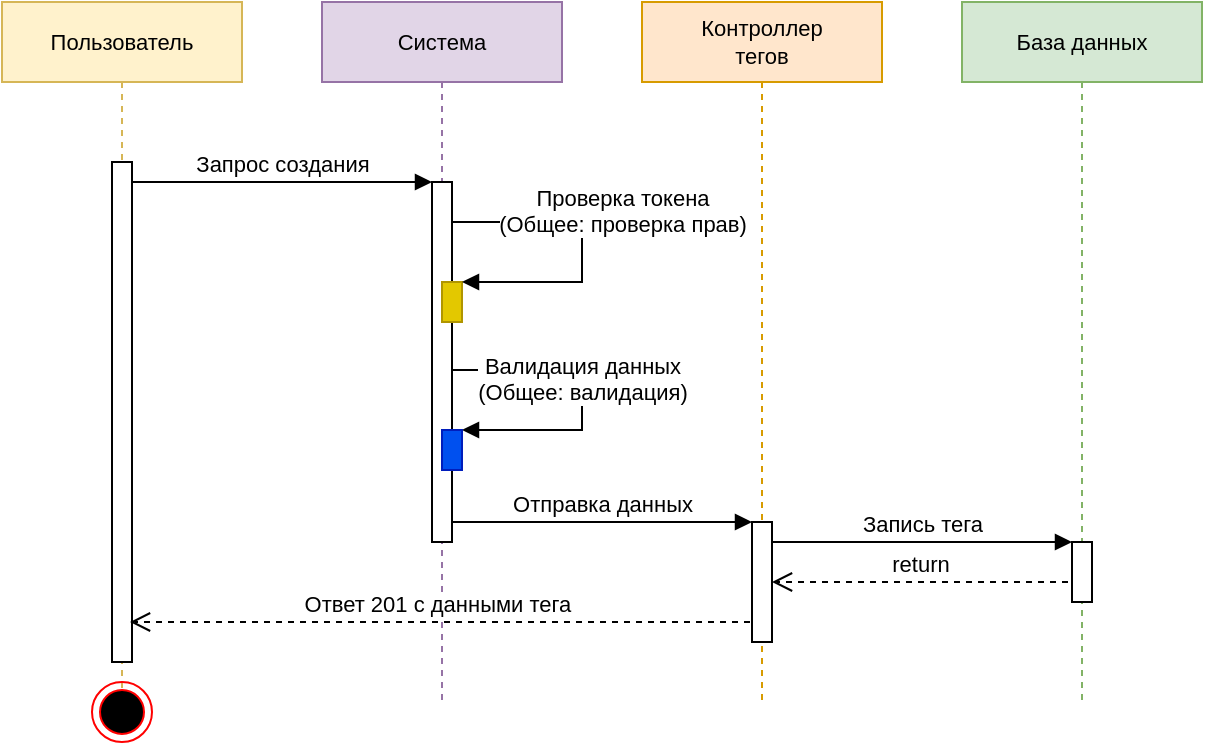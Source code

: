 <mxfile version="26.0.9" pages="3">
  <diagram name="Создание" id="NnHo_ner0hu8iri55sgd">
    <mxGraphModel dx="757" dy="681" grid="1" gridSize="10" guides="1" tooltips="1" connect="1" arrows="1" fold="1" page="1" pageScale="1" pageWidth="827" pageHeight="1169" math="0" shadow="0">
      <root>
        <mxCell id="0" />
        <mxCell id="1" parent="0" />
        <mxCell id="U3RvqpCEx07yqgPlogUM-1" value="Система" style="shape=umlLifeline;perimeter=lifelinePerimeter;whiteSpace=wrap;html=1;container=1;collapsible=0;recursiveResize=0;outlineConnect=0;labelBackgroundColor=none;strokeColor=#9673a6;fontFamily=Helvetica;fontSize=11;fillColor=#e1d5e7;" vertex="1" parent="1">
          <mxGeometry x="200" y="40" width="120" height="350" as="geometry" />
        </mxCell>
        <mxCell id="U3RvqpCEx07yqgPlogUM-2" value="Валидация данных&lt;br&gt;(Общее: валидация)" style="html=1;verticalAlign=bottom;endArrow=block;rounded=0;labelBackgroundColor=default;strokeColor=default;fontFamily=Helvetica;fontSize=11;fontColor=default;shape=connector;curved=0;" edge="1" parent="U3RvqpCEx07yqgPlogUM-1" target="U3RvqpCEx07yqgPlogUM-4">
          <mxGeometry x="0.097" width="80" relative="1" as="geometry">
            <mxPoint x="65" y="184" as="sourcePoint" />
            <mxPoint x="130" y="234" as="targetPoint" />
            <Array as="points">
              <mxPoint x="130" y="184" />
              <mxPoint x="130" y="214" />
              <mxPoint x="100" y="214" />
            </Array>
            <mxPoint as="offset" />
          </mxGeometry>
        </mxCell>
        <mxCell id="U3RvqpCEx07yqgPlogUM-3" value="" style="html=1;points=[];perimeter=orthogonalPerimeter;labelBackgroundColor=none;strokeColor=#000000;fontFamily=Helvetica;fontSize=11;fontColor=default;fillColor=default;" vertex="1" parent="U3RvqpCEx07yqgPlogUM-1">
          <mxGeometry x="55" y="90" width="10" height="180" as="geometry" />
        </mxCell>
        <mxCell id="U3RvqpCEx07yqgPlogUM-4" value="" style="html=1;points=[];perimeter=orthogonalPerimeter;labelBackgroundColor=none;strokeColor=#001DBC;fontFamily=Helvetica;fontSize=11;fontColor=#ffffff;fillColor=#0050ef;" vertex="1" parent="U3RvqpCEx07yqgPlogUM-1">
          <mxGeometry x="60" y="214" width="10" height="20" as="geometry" />
        </mxCell>
        <mxCell id="U3RvqpCEx07yqgPlogUM-6" value="" style="html=1;points=[];perimeter=orthogonalPerimeter;labelBackgroundColor=none;strokeColor=#B09500;fontFamily=Helvetica;fontSize=11;fontColor=#000000;fillColor=#e3c800;" vertex="1" parent="U3RvqpCEx07yqgPlogUM-1">
          <mxGeometry x="60" y="140" width="10" height="20" as="geometry" />
        </mxCell>
        <mxCell id="U3RvqpCEx07yqgPlogUM-7" value="Проверка токена&lt;br&gt;(Общее: проверка прав)" style="html=1;verticalAlign=bottom;endArrow=block;rounded=0;labelBackgroundColor=default;strokeColor=default;fontFamily=Helvetica;fontSize=11;fontColor=default;shape=connector;curved=0;" edge="1" parent="U3RvqpCEx07yqgPlogUM-1" target="U3RvqpCEx07yqgPlogUM-6">
          <mxGeometry x="-0.161" y="10" width="80" relative="1" as="geometry">
            <mxPoint x="65" y="110" as="sourcePoint" />
            <mxPoint x="130" y="160" as="targetPoint" />
            <Array as="points">
              <mxPoint x="130" y="110" />
              <mxPoint x="130" y="140" />
              <mxPoint x="100" y="140" />
            </Array>
            <mxPoint x="10" y="10" as="offset" />
          </mxGeometry>
        </mxCell>
        <mxCell id="U3RvqpCEx07yqgPlogUM-8" value="Пользователь" style="shape=umlLifeline;perimeter=lifelinePerimeter;whiteSpace=wrap;html=1;container=1;collapsible=0;recursiveResize=0;outlineConnect=0;labelBackgroundColor=none;strokeColor=#d6b656;fontFamily=Helvetica;fontSize=11;fillColor=#fff2cc;" vertex="1" parent="1">
          <mxGeometry x="40" y="40" width="120" height="350" as="geometry" />
        </mxCell>
        <mxCell id="U3RvqpCEx07yqgPlogUM-9" value="" style="html=1;points=[];perimeter=orthogonalPerimeter;labelBackgroundColor=none;strokeColor=#000000;fontFamily=Helvetica;fontSize=11;fontColor=default;fillColor=default;" vertex="1" parent="U3RvqpCEx07yqgPlogUM-8">
          <mxGeometry x="55" y="80" width="10" height="250" as="geometry" />
        </mxCell>
        <mxCell id="U3RvqpCEx07yqgPlogUM-22" value="" style="ellipse;html=1;shape=endState;fillColor=#000000;strokeColor=#ff0000;labelBackgroundColor=none;fontFamily=Helvetica;fontSize=11;fontColor=default;" vertex="1" parent="U3RvqpCEx07yqgPlogUM-8">
          <mxGeometry x="45" y="340" width="30" height="30" as="geometry" />
        </mxCell>
        <mxCell id="U3RvqpCEx07yqgPlogUM-10" value="Запрос создания" style="html=1;verticalAlign=bottom;endArrow=block;rounded=0;labelBackgroundColor=default;strokeColor=default;fontFamily=Helvetica;fontSize=11;fontColor=default;shape=connector;curved=0;" edge="1" parent="1" source="U3RvqpCEx07yqgPlogUM-9" target="U3RvqpCEx07yqgPlogUM-3">
          <mxGeometry x="0.003" width="80" relative="1" as="geometry">
            <mxPoint x="100" y="140" as="sourcePoint" />
            <mxPoint x="180" y="140" as="targetPoint" />
            <Array as="points">
              <mxPoint x="180" y="130" />
            </Array>
            <mxPoint as="offset" />
          </mxGeometry>
        </mxCell>
        <mxCell id="U3RvqpCEx07yqgPlogUM-11" value="Контроллер&lt;div&gt;тегов&lt;/div&gt;" style="shape=umlLifeline;perimeter=lifelinePerimeter;whiteSpace=wrap;html=1;container=1;collapsible=0;recursiveResize=0;outlineConnect=0;labelBackgroundColor=none;strokeColor=#d79b00;fontFamily=Helvetica;fontSize=11;fillColor=#ffe6cc;" vertex="1" parent="1">
          <mxGeometry x="360" y="40" width="120" height="350" as="geometry" />
        </mxCell>
        <mxCell id="U3RvqpCEx07yqgPlogUM-12" value="" style="html=1;points=[];perimeter=orthogonalPerimeter;labelBackgroundColor=none;strokeColor=#000000;fontFamily=Helvetica;fontSize=11;fontColor=default;fillColor=default;" vertex="1" parent="U3RvqpCEx07yqgPlogUM-11">
          <mxGeometry x="55" y="260" width="10" height="60" as="geometry" />
        </mxCell>
        <mxCell id="U3RvqpCEx07yqgPlogUM-15" value="Отправка данных" style="html=1;verticalAlign=bottom;endArrow=block;rounded=0;labelBackgroundColor=default;strokeColor=default;fontFamily=Helvetica;fontSize=11;fontColor=default;shape=connector;curved=0;" edge="1" parent="U3RvqpCEx07yqgPlogUM-11">
          <mxGeometry x="0.003" width="80" relative="1" as="geometry">
            <mxPoint x="-95" y="260" as="sourcePoint" />
            <mxPoint x="55" y="260" as="targetPoint" />
            <Array as="points">
              <mxPoint x="-20" y="260" />
            </Array>
            <mxPoint as="offset" />
          </mxGeometry>
        </mxCell>
        <mxCell id="U3RvqpCEx07yqgPlogUM-17" value="База данных" style="shape=umlLifeline;perimeter=lifelinePerimeter;whiteSpace=wrap;html=1;container=1;collapsible=0;recursiveResize=0;outlineConnect=0;labelBackgroundColor=none;strokeColor=#82b366;fontFamily=Helvetica;fontSize=11;fillColor=#d5e8d4;" vertex="1" parent="1">
          <mxGeometry x="520" y="40" width="120" height="350" as="geometry" />
        </mxCell>
        <mxCell id="U3RvqpCEx07yqgPlogUM-19" value="" style="html=1;points=[];perimeter=orthogonalPerimeter;labelBackgroundColor=none;strokeColor=#000000;fontFamily=Helvetica;fontSize=11;fontColor=default;fillColor=default;" vertex="1" parent="U3RvqpCEx07yqgPlogUM-17">
          <mxGeometry x="55" y="270" width="10" height="30" as="geometry" />
        </mxCell>
        <mxCell id="U3RvqpCEx07yqgPlogUM-20" value="return" style="html=1;verticalAlign=bottom;endArrow=open;dashed=1;endSize=8;rounded=0;labelBackgroundColor=default;strokeColor=default;fontFamily=Helvetica;fontSize=11;fontColor=default;shape=connector;curved=0;" edge="1" parent="U3RvqpCEx07yqgPlogUM-17">
          <mxGeometry x="0.002" relative="1" as="geometry">
            <mxPoint x="53" y="290" as="sourcePoint" />
            <mxPoint x="-95" y="290" as="targetPoint" />
            <Array as="points">
              <mxPoint x="-42" y="290" />
              <mxPoint x="-62" y="290" />
            </Array>
            <mxPoint as="offset" />
          </mxGeometry>
        </mxCell>
        <mxCell id="U3RvqpCEx07yqgPlogUM-21" value="Запись тега" style="html=1;verticalAlign=bottom;endArrow=block;rounded=0;labelBackgroundColor=default;strokeColor=default;fontFamily=Helvetica;fontSize=11;fontColor=default;shape=connector;curved=0;" edge="1" parent="U3RvqpCEx07yqgPlogUM-17">
          <mxGeometry x="0.003" width="80" relative="1" as="geometry">
            <mxPoint x="-95" y="270" as="sourcePoint" />
            <mxPoint x="55" y="270" as="targetPoint" />
            <Array as="points" />
            <mxPoint as="offset" />
          </mxGeometry>
        </mxCell>
        <mxCell id="U3RvqpCEx07yqgPlogUM-5" value="Ответ 201 с данными тега&amp;nbsp;" style="html=1;verticalAlign=bottom;endArrow=open;dashed=1;endSize=8;rounded=0;labelBackgroundColor=default;strokeColor=default;fontFamily=Helvetica;fontSize=11;fontColor=default;shape=connector;curved=0;" edge="1" parent="1">
          <mxGeometry x="0.002" relative="1" as="geometry">
            <mxPoint x="414" y="350" as="sourcePoint" />
            <mxPoint x="104" y="350" as="targetPoint" />
            <Array as="points">
              <mxPoint x="299" y="350" />
            </Array>
            <mxPoint as="offset" />
          </mxGeometry>
        </mxCell>
      </root>
    </mxGraphModel>
  </diagram>
  <diagram id="paRVgdRUOL0NCapu9fqa" name="Удаление тега">
    <mxGraphModel dx="757" dy="681" grid="1" gridSize="10" guides="1" tooltips="1" connect="1" arrows="1" fold="1" page="1" pageScale="1" pageWidth="827" pageHeight="1169" math="0" shadow="0">
      <root>
        <mxCell id="0" />
        <mxCell id="1" parent="0" />
        <mxCell id="07_wNVaFdpD7Lokjcir_-1" value="Пользователь" style="shape=umlLifeline;perimeter=lifelinePerimeter;whiteSpace=wrap;html=1;container=1;collapsible=0;recursiveResize=0;outlineConnect=0;labelBackgroundColor=none;strokeColor=#d6b656;fontFamily=Helvetica;fontSize=11;fillColor=#fff2cc;" vertex="1" parent="1">
          <mxGeometry x="40" y="40" width="120" height="370" as="geometry" />
        </mxCell>
        <mxCell id="07_wNVaFdpD7Lokjcir_-2" value="" style="html=1;points=[];perimeter=orthogonalPerimeter;labelBackgroundColor=none;strokeColor=#000000;fontFamily=Helvetica;fontSize=11;fontColor=default;fillColor=default;" vertex="1" parent="07_wNVaFdpD7Lokjcir_-1">
          <mxGeometry x="55" y="80" width="10" height="270" as="geometry" />
        </mxCell>
        <mxCell id="07_wNVaFdpD7Lokjcir_-20" value="" style="ellipse;html=1;shape=endState;fillColor=#000000;strokeColor=#ff0000;fontFamily=Helvetica;fontSize=11;fontColor=default;labelBackgroundColor=default;" vertex="1" parent="07_wNVaFdpD7Lokjcir_-1">
          <mxGeometry x="45" y="360" width="30" height="30" as="geometry" />
        </mxCell>
        <mxCell id="07_wNVaFdpD7Lokjcir_-3" value="Система" style="shape=umlLifeline;perimeter=lifelinePerimeter;whiteSpace=wrap;html=1;container=1;collapsible=0;recursiveResize=0;outlineConnect=0;labelBackgroundColor=none;strokeColor=#9673a6;fontFamily=Helvetica;fontSize=11;fillColor=#e1d5e7;" vertex="1" parent="1">
          <mxGeometry x="200" y="40" width="120" height="370" as="geometry" />
        </mxCell>
        <mxCell id="07_wNVaFdpD7Lokjcir_-4" value="Проверка токена&lt;br&gt;(Общее: проверка прав)" style="html=1;verticalAlign=bottom;endArrow=block;rounded=0;labelBackgroundColor=default;strokeColor=default;fontFamily=Helvetica;fontSize=11;fontColor=default;shape=connector;curved=0;" edge="1" parent="07_wNVaFdpD7Lokjcir_-3" source="07_wNVaFdpD7Lokjcir_-5" target="07_wNVaFdpD7Lokjcir_-6">
          <mxGeometry x="-0.161" y="10" width="80" relative="1" as="geometry">
            <mxPoint x="64" y="110" as="sourcePoint" />
            <mxPoint x="130" y="150" as="targetPoint" />
            <Array as="points">
              <mxPoint x="130" y="100" />
              <mxPoint x="130" y="130" />
              <mxPoint x="100" y="130" />
            </Array>
            <mxPoint x="10" y="10" as="offset" />
          </mxGeometry>
        </mxCell>
        <mxCell id="07_wNVaFdpD7Lokjcir_-5" value="" style="html=1;points=[];perimeter=orthogonalPerimeter;labelBackgroundColor=none;strokeColor=#000000;fontFamily=Helvetica;fontSize=11;fontColor=default;fillColor=default;" vertex="1" parent="07_wNVaFdpD7Lokjcir_-3">
          <mxGeometry x="55" y="90" width="10" height="140" as="geometry" />
        </mxCell>
        <mxCell id="07_wNVaFdpD7Lokjcir_-6" value="" style="html=1;points=[];perimeter=orthogonalPerimeter;labelBackgroundColor=none;strokeColor=#B09500;fontFamily=Helvetica;fontSize=11;fontColor=#000000;fillColor=#e3c800;" vertex="1" parent="07_wNVaFdpD7Lokjcir_-3">
          <mxGeometry x="60" y="130" width="10" height="20" as="geometry" />
        </mxCell>
        <mxCell id="07_wNVaFdpD7Lokjcir_-9" value="Валидация данных&lt;br&gt;(Общее: валидация)" style="html=1;verticalAlign=bottom;endArrow=block;rounded=0;labelBackgroundColor=default;strokeColor=default;fontFamily=Helvetica;fontSize=11;fontColor=default;shape=connector;curved=0;" edge="1" parent="07_wNVaFdpD7Lokjcir_-3" target="07_wNVaFdpD7Lokjcir_-10">
          <mxGeometry x="0.097" width="80" relative="1" as="geometry">
            <mxPoint x="65" y="160" as="sourcePoint" />
            <mxPoint x="130" y="210" as="targetPoint" />
            <Array as="points">
              <mxPoint x="130" y="160" />
              <mxPoint x="130" y="190" />
              <mxPoint x="100" y="190" />
            </Array>
            <mxPoint as="offset" />
          </mxGeometry>
        </mxCell>
        <mxCell id="07_wNVaFdpD7Lokjcir_-10" value="" style="html=1;points=[];perimeter=orthogonalPerimeter;labelBackgroundColor=none;strokeColor=#001DBC;fontFamily=Helvetica;fontSize=11;fontColor=#ffffff;fillColor=#0050ef;" vertex="1" parent="07_wNVaFdpD7Lokjcir_-3">
          <mxGeometry x="60" y="190" width="10" height="20" as="geometry" />
        </mxCell>
        <mxCell id="07_wNVaFdpD7Lokjcir_-11" value="Запрос удаления" style="html=1;verticalAlign=bottom;endArrow=block;rounded=0;labelBackgroundColor=default;strokeColor=default;fontFamily=Helvetica;fontSize=11;fontColor=default;shape=connector;curved=0;" edge="1" parent="1" source="07_wNVaFdpD7Lokjcir_-2" target="07_wNVaFdpD7Lokjcir_-5">
          <mxGeometry x="0.003" width="80" relative="1" as="geometry">
            <mxPoint x="100" y="140" as="sourcePoint" />
            <mxPoint x="180" y="140" as="targetPoint" />
            <Array as="points">
              <mxPoint x="180" y="130" />
            </Array>
            <mxPoint as="offset" />
          </mxGeometry>
        </mxCell>
        <mxCell id="07_wNVaFdpD7Lokjcir_-12" value="Контроллер&lt;div&gt;тегов&lt;/div&gt;" style="shape=umlLifeline;perimeter=lifelinePerimeter;whiteSpace=wrap;html=1;container=1;collapsible=0;recursiveResize=0;outlineConnect=0;labelBackgroundColor=none;strokeColor=#d79b00;fontFamily=Helvetica;fontSize=11;fillColor=#ffe6cc;" vertex="1" parent="1">
          <mxGeometry x="360" y="40" width="120" height="370" as="geometry" />
        </mxCell>
        <mxCell id="07_wNVaFdpD7Lokjcir_-13" value="" style="html=1;points=[];perimeter=orthogonalPerimeter;labelBackgroundColor=none;strokeColor=#000000;fontFamily=Helvetica;fontSize=11;fontColor=default;fillColor=default;" vertex="1" parent="07_wNVaFdpD7Lokjcir_-12">
          <mxGeometry x="55" y="220" width="10" height="120" as="geometry" />
        </mxCell>
        <mxCell id="MuYLMQj4tQeRakYkn_a7-1" value="Поиск тега&lt;br&gt;(Общее: поиск по id)" style="html=1;verticalAlign=bottom;endArrow=block;rounded=0;labelBackgroundColor=default;strokeColor=default;fontFamily=Helvetica;fontSize=11;fontColor=default;shape=connector;curved=0;" edge="1" parent="07_wNVaFdpD7Lokjcir_-12" target="MuYLMQj4tQeRakYkn_a7-2">
          <mxGeometry x="-0.161" width="80" relative="1" as="geometry">
            <mxPoint x="65" y="230" as="sourcePoint" />
            <mxPoint x="130" y="280" as="targetPoint" />
            <Array as="points">
              <mxPoint x="130" y="230" />
              <mxPoint x="130" y="260" />
              <mxPoint x="100" y="260" />
            </Array>
            <mxPoint as="offset" />
          </mxGeometry>
        </mxCell>
        <mxCell id="MuYLMQj4tQeRakYkn_a7-2" value="" style="html=1;points=[];perimeter=orthogonalPerimeter;labelBackgroundColor=none;strokeColor=#488F00;fontFamily=Helvetica;fontSize=11;fontColor=#ffffff;fillColor=#66CC00;" vertex="1" parent="07_wNVaFdpD7Lokjcir_-12">
          <mxGeometry x="60" y="260" width="10" height="20" as="geometry" />
        </mxCell>
        <mxCell id="07_wNVaFdpD7Lokjcir_-14" value="База данных" style="shape=umlLifeline;perimeter=lifelinePerimeter;whiteSpace=wrap;html=1;container=1;collapsible=0;recursiveResize=0;outlineConnect=0;labelBackgroundColor=none;strokeColor=#82b366;fontFamily=Helvetica;fontSize=11;fillColor=#d5e8d4;" vertex="1" parent="1">
          <mxGeometry x="520" y="40" width="120" height="370" as="geometry" />
        </mxCell>
        <mxCell id="07_wNVaFdpD7Lokjcir_-15" value="" style="html=1;points=[];perimeter=orthogonalPerimeter;labelBackgroundColor=none;strokeColor=#000000;fontFamily=Helvetica;fontSize=11;fontColor=default;fillColor=default;" vertex="1" parent="07_wNVaFdpD7Lokjcir_-14">
          <mxGeometry x="55" y="300" width="10" height="30" as="geometry" />
        </mxCell>
        <mxCell id="07_wNVaFdpD7Lokjcir_-16" value="Передача данных" style="html=1;verticalAlign=bottom;endArrow=block;rounded=0;labelBackgroundColor=default;strokeColor=default;fontFamily=Helvetica;fontSize=11;fontColor=default;shape=connector;curved=0;" edge="1" parent="1" source="07_wNVaFdpD7Lokjcir_-5" target="07_wNVaFdpD7Lokjcir_-13">
          <mxGeometry x="0.003" width="80" relative="1" as="geometry">
            <mxPoint x="266" y="210" as="sourcePoint" />
            <mxPoint x="416" y="210" as="targetPoint" />
            <Array as="points">
              <mxPoint x="300" y="260" />
              <mxPoint x="350" y="260" />
            </Array>
            <mxPoint as="offset" />
          </mxGeometry>
        </mxCell>
        <mxCell id="07_wNVaFdpD7Lokjcir_-17" value="Удаление тега" style="html=1;verticalAlign=bottom;endArrow=block;rounded=0;labelBackgroundColor=default;strokeColor=default;fontFamily=Helvetica;fontSize=11;fontColor=default;shape=connector;curved=0;" edge="1" parent="1" source="07_wNVaFdpD7Lokjcir_-13" target="07_wNVaFdpD7Lokjcir_-15">
          <mxGeometry x="0.003" width="80" relative="1" as="geometry">
            <mxPoint x="425" y="229.8" as="sourcePoint" />
            <mxPoint x="575" y="229.8" as="targetPoint" />
            <Array as="points">
              <mxPoint x="460" y="340" />
              <mxPoint x="500" y="340" />
            </Array>
            <mxPoint as="offset" />
          </mxGeometry>
        </mxCell>
        <mxCell id="07_wNVaFdpD7Lokjcir_-18" value="" style="html=1;verticalAlign=bottom;endArrow=open;dashed=1;endSize=8;rounded=0;labelBackgroundColor=default;strokeColor=default;fontFamily=Helvetica;fontSize=11;fontColor=default;shape=connector;curved=0;" edge="1" parent="1" source="07_wNVaFdpD7Lokjcir_-15" target="07_wNVaFdpD7Lokjcir_-13">
          <mxGeometry x="0.002" relative="1" as="geometry">
            <mxPoint x="573" y="239.8" as="sourcePoint" />
            <mxPoint x="425" y="239.8" as="targetPoint" />
            <Array as="points">
              <mxPoint x="520" y="360" />
            </Array>
            <mxPoint as="offset" />
          </mxGeometry>
        </mxCell>
        <mxCell id="07_wNVaFdpD7Lokjcir_-19" value="return" style="edgeLabel;html=1;align=center;verticalAlign=middle;resizable=0;points=[];fontFamily=Helvetica;fontSize=11;fontColor=default;labelBackgroundColor=default;" vertex="1" connectable="0" parent="07_wNVaFdpD7Lokjcir_-18">
          <mxGeometry x="-0.095" relative="1" as="geometry">
            <mxPoint x="-6" y="-10" as="offset" />
          </mxGeometry>
        </mxCell>
        <mxCell id="07_wNVaFdpD7Lokjcir_-7" value="" style="html=1;verticalAlign=bottom;endArrow=open;dashed=1;endSize=8;rounded=0;labelBackgroundColor=default;strokeColor=default;fontFamily=Helvetica;fontSize=11;fontColor=default;shape=connector;curved=0;" edge="1" parent="1">
          <mxGeometry x="0.002" relative="1" as="geometry">
            <mxPoint x="413" y="370.0" as="sourcePoint" />
            <mxPoint x="103.0" y="370.0" as="targetPoint" />
            <Array as="points">
              <mxPoint x="258" y="370" />
            </Array>
            <mxPoint as="offset" />
          </mxGeometry>
        </mxCell>
        <mxCell id="07_wNVaFdpD7Lokjcir_-8" value="Ответ 204" style="edgeLabel;html=1;align=center;verticalAlign=middle;resizable=0;points=[];fontFamily=Helvetica;fontSize=11;fontColor=default;labelBackgroundColor=default;" vertex="1" connectable="0" parent="07_wNVaFdpD7Lokjcir_-7">
          <mxGeometry x="-0.095" relative="1" as="geometry">
            <mxPoint x="-6" y="-10" as="offset" />
          </mxGeometry>
        </mxCell>
      </root>
    </mxGraphModel>
  </diagram>
  <diagram id="Frmb0TN_mdJ5aFnEOkkq" name="Просмотр тега">
    <mxGraphModel dx="1002" dy="684" grid="1" gridSize="10" guides="1" tooltips="1" connect="1" arrows="1" fold="1" page="1" pageScale="1" pageWidth="827" pageHeight="1169" math="0" shadow="0">
      <root>
        <mxCell id="0" />
        <mxCell id="1" parent="0" />
        <mxCell id="1FjJzg4w4ZCejVtS_6V7-1" value="Пользователь" style="shape=umlLifeline;perimeter=lifelinePerimeter;whiteSpace=wrap;html=1;container=1;collapsible=0;recursiveResize=0;outlineConnect=0;labelBackgroundColor=none;strokeColor=#d6b656;fontFamily=Helvetica;fontSize=11;fillColor=#fff2cc;" parent="1" vertex="1">
          <mxGeometry x="80" y="40" width="120" height="280" as="geometry" />
        </mxCell>
        <mxCell id="1FjJzg4w4ZCejVtS_6V7-2" value="" style="html=1;points=[];perimeter=orthogonalPerimeter;labelBackgroundColor=none;strokeColor=#000000;fontFamily=Helvetica;fontSize=11;fontColor=default;fillColor=default;" parent="1FjJzg4w4ZCejVtS_6V7-1" vertex="1">
          <mxGeometry x="55" y="80" width="10" height="180" as="geometry" />
        </mxCell>
        <mxCell id="1FjJzg4w4ZCejVtS_6V7-3" value="" style="ellipse;html=1;shape=endState;fillColor=#000000;strokeColor=#ff0000;labelBackgroundColor=none;fontFamily=Helvetica;fontSize=11;fontColor=default;" parent="1FjJzg4w4ZCejVtS_6V7-1" vertex="1">
          <mxGeometry x="45" y="270" width="30" height="30" as="geometry" />
        </mxCell>
        <mxCell id="1FjJzg4w4ZCejVtS_6V7-4" value="Система" style="shape=umlLifeline;perimeter=lifelinePerimeter;whiteSpace=wrap;html=1;container=1;collapsible=0;recursiveResize=0;outlineConnect=0;labelBackgroundColor=none;strokeColor=#9673a6;fontFamily=Helvetica;fontSize=11;fillColor=#e1d5e7;" parent="1" vertex="1">
          <mxGeometry x="240" y="40" width="120" height="280" as="geometry" />
        </mxCell>
        <mxCell id="1FjJzg4w4ZCejVtS_6V7-5" value="Валидация данных&lt;br&gt;(Общее: валидация)" style="html=1;verticalAlign=bottom;endArrow=block;rounded=0;labelBackgroundColor=default;strokeColor=default;fontFamily=Helvetica;fontSize=11;fontColor=default;shape=connector;curved=0;" parent="1FjJzg4w4ZCejVtS_6V7-4" source="1FjJzg4w4ZCejVtS_6V7-6" target="1FjJzg4w4ZCejVtS_6V7-7" edge="1">
          <mxGeometry x="0.097" width="80" relative="1" as="geometry">
            <mxPoint x="64" y="110" as="sourcePoint" />
            <mxPoint x="130" y="150" as="targetPoint" />
            <Array as="points">
              <mxPoint x="130" y="100" />
              <mxPoint x="130" y="130" />
              <mxPoint x="100" y="130" />
            </Array>
            <mxPoint as="offset" />
          </mxGeometry>
        </mxCell>
        <mxCell id="1FjJzg4w4ZCejVtS_6V7-6" value="" style="html=1;points=[];perimeter=orthogonalPerimeter;labelBackgroundColor=none;strokeColor=#000000;fontFamily=Helvetica;fontSize=11;fontColor=default;fillColor=default;" parent="1FjJzg4w4ZCejVtS_6V7-4" vertex="1">
          <mxGeometry x="55" y="90" width="10" height="90" as="geometry" />
        </mxCell>
        <mxCell id="1FjJzg4w4ZCejVtS_6V7-7" value="" style="html=1;points=[];perimeter=orthogonalPerimeter;labelBackgroundColor=none;strokeColor=#001DBC;fontFamily=Helvetica;fontSize=11;fontColor=#ffffff;fillColor=#0050ef;" parent="1FjJzg4w4ZCejVtS_6V7-4" vertex="1">
          <mxGeometry x="60" y="130" width="10" height="20" as="geometry" />
        </mxCell>
        <mxCell id="1FjJzg4w4ZCejVtS_6V7-11" value="Отправка данных" style="html=1;verticalAlign=bottom;endArrow=block;rounded=0;labelBackgroundColor=default;strokeColor=default;fontFamily=Helvetica;fontSize=11;fontColor=default;shape=connector;curved=0;" parent="1FjJzg4w4ZCejVtS_6V7-4" edge="1">
          <mxGeometry x="0.003" width="80" relative="1" as="geometry">
            <mxPoint x="65" y="170" as="sourcePoint" />
            <mxPoint x="215" y="170" as="targetPoint" />
            <Array as="points">
              <mxPoint x="140" y="170" />
            </Array>
            <mxPoint as="offset" />
          </mxGeometry>
        </mxCell>
        <mxCell id="1FjJzg4w4ZCejVtS_6V7-8" value="Запрос просмотра" style="html=1;verticalAlign=bottom;endArrow=block;rounded=0;labelBackgroundColor=default;strokeColor=default;fontFamily=Helvetica;fontSize=11;fontColor=default;shape=connector;curved=0;" parent="1" source="1FjJzg4w4ZCejVtS_6V7-2" target="1FjJzg4w4ZCejVtS_6V7-6" edge="1">
          <mxGeometry x="0.003" width="80" relative="1" as="geometry">
            <mxPoint x="140" y="140" as="sourcePoint" />
            <mxPoint x="220" y="140" as="targetPoint" />
            <Array as="points">
              <mxPoint x="220" y="130" />
            </Array>
            <mxPoint as="offset" />
          </mxGeometry>
        </mxCell>
        <mxCell id="1FjJzg4w4ZCejVtS_6V7-9" value="Контроллер&lt;div&gt;тегов&lt;/div&gt;" style="shape=umlLifeline;perimeter=lifelinePerimeter;whiteSpace=wrap;html=1;container=1;collapsible=0;recursiveResize=0;outlineConnect=0;labelBackgroundColor=none;strokeColor=#d79b00;fontFamily=Helvetica;fontSize=11;fillColor=#ffe6cc;" parent="1" vertex="1">
          <mxGeometry x="400" y="40" width="120" height="280" as="geometry" />
        </mxCell>
        <mxCell id="1FjJzg4w4ZCejVtS_6V7-10" value="" style="html=1;points=[];perimeter=orthogonalPerimeter;labelBackgroundColor=none;strokeColor=#000000;fontFamily=Helvetica;fontSize=11;fontColor=default;fillColor=default;" parent="1FjJzg4w4ZCejVtS_6V7-9" vertex="1">
          <mxGeometry x="55" y="170" width="10" height="79.25" as="geometry" />
        </mxCell>
        <mxCell id="1FjJzg4w4ZCejVtS_6V7-13" value="Поиск тега&lt;br&gt;(Общее: поиск по id)" style="html=1;verticalAlign=bottom;endArrow=block;rounded=0;labelBackgroundColor=default;strokeColor=default;fontFamily=Helvetica;fontSize=11;fontColor=default;shape=connector;curved=0;" parent="1FjJzg4w4ZCejVtS_6V7-9" target="1FjJzg4w4ZCejVtS_6V7-14" edge="1">
          <mxGeometry x="-0.161" width="80" relative="1" as="geometry">
            <mxPoint x="65" y="179.25" as="sourcePoint" />
            <mxPoint x="130" y="229.25" as="targetPoint" />
            <Array as="points">
              <mxPoint x="130" y="179.25" />
              <mxPoint x="130" y="209.25" />
              <mxPoint x="100" y="209.25" />
            </Array>
            <mxPoint as="offset" />
          </mxGeometry>
        </mxCell>
        <mxCell id="1FjJzg4w4ZCejVtS_6V7-14" value="" style="html=1;points=[];perimeter=orthogonalPerimeter;labelBackgroundColor=none;strokeColor=#488F00;fontFamily=Helvetica;fontSize=11;fontColor=#ffffff;fillColor=#66CC00;" parent="1FjJzg4w4ZCejVtS_6V7-9" vertex="1">
          <mxGeometry x="60" y="209.25" width="10" height="20" as="geometry" />
        </mxCell>
        <mxCell id="1FjJzg4w4ZCejVtS_6V7-12" value="Ответ 200 с&lt;br&gt;данными о теге&amp;nbsp;" style="html=1;verticalAlign=bottom;endArrow=open;dashed=1;endSize=8;rounded=0;labelBackgroundColor=default;strokeColor=default;fontFamily=Helvetica;fontSize=11;fontColor=default;shape=connector;curved=0;" parent="1" edge="1">
          <mxGeometry x="0.002" relative="1" as="geometry">
            <mxPoint x="455" y="280" as="sourcePoint" />
            <mxPoint x="145" y="280" as="targetPoint" />
            <Array as="points">
              <mxPoint x="340" y="280" />
            </Array>
            <mxPoint as="offset" />
          </mxGeometry>
        </mxCell>
      </root>
    </mxGraphModel>
  </diagram>
</mxfile>
